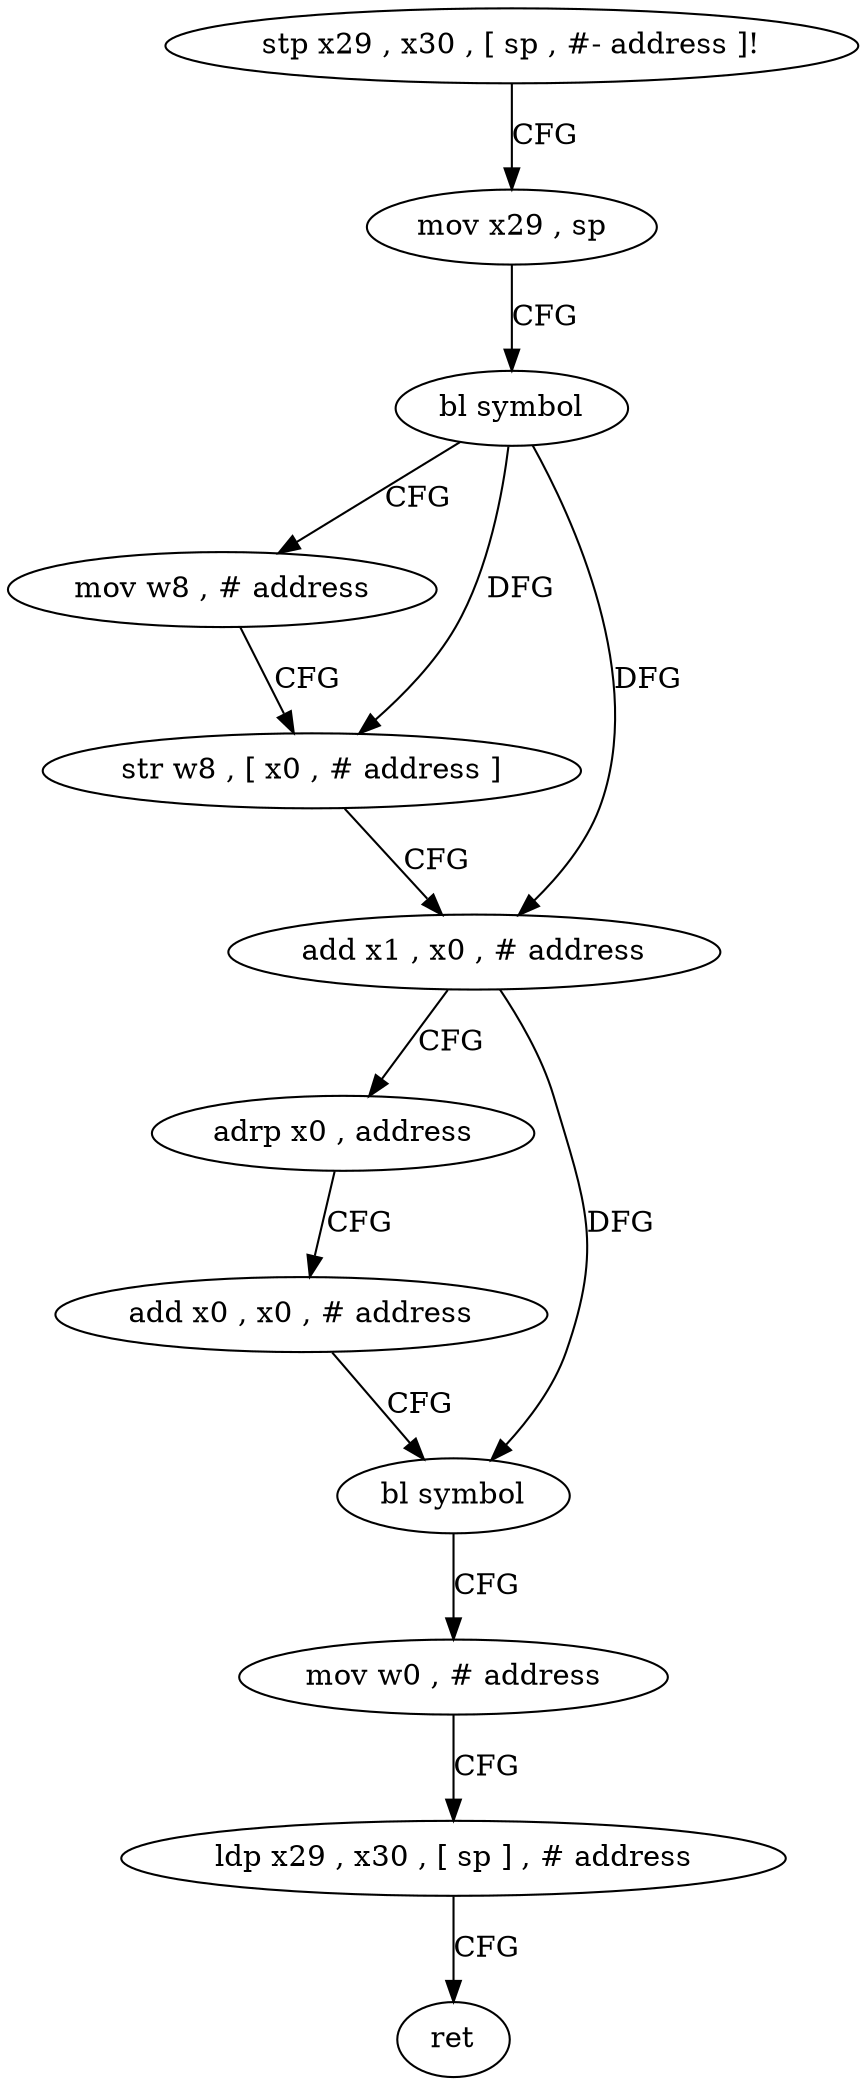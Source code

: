 digraph "func" {
"4245044" [label = "stp x29 , x30 , [ sp , #- address ]!" ]
"4245048" [label = "mov x29 , sp" ]
"4245052" [label = "bl symbol" ]
"4245056" [label = "mov w8 , # address" ]
"4245060" [label = "str w8 , [ x0 , # address ]" ]
"4245064" [label = "add x1 , x0 , # address" ]
"4245068" [label = "adrp x0 , address" ]
"4245072" [label = "add x0 , x0 , # address" ]
"4245076" [label = "bl symbol" ]
"4245080" [label = "mov w0 , # address" ]
"4245084" [label = "ldp x29 , x30 , [ sp ] , # address" ]
"4245088" [label = "ret" ]
"4245044" -> "4245048" [ label = "CFG" ]
"4245048" -> "4245052" [ label = "CFG" ]
"4245052" -> "4245056" [ label = "CFG" ]
"4245052" -> "4245060" [ label = "DFG" ]
"4245052" -> "4245064" [ label = "DFG" ]
"4245056" -> "4245060" [ label = "CFG" ]
"4245060" -> "4245064" [ label = "CFG" ]
"4245064" -> "4245068" [ label = "CFG" ]
"4245064" -> "4245076" [ label = "DFG" ]
"4245068" -> "4245072" [ label = "CFG" ]
"4245072" -> "4245076" [ label = "CFG" ]
"4245076" -> "4245080" [ label = "CFG" ]
"4245080" -> "4245084" [ label = "CFG" ]
"4245084" -> "4245088" [ label = "CFG" ]
}
